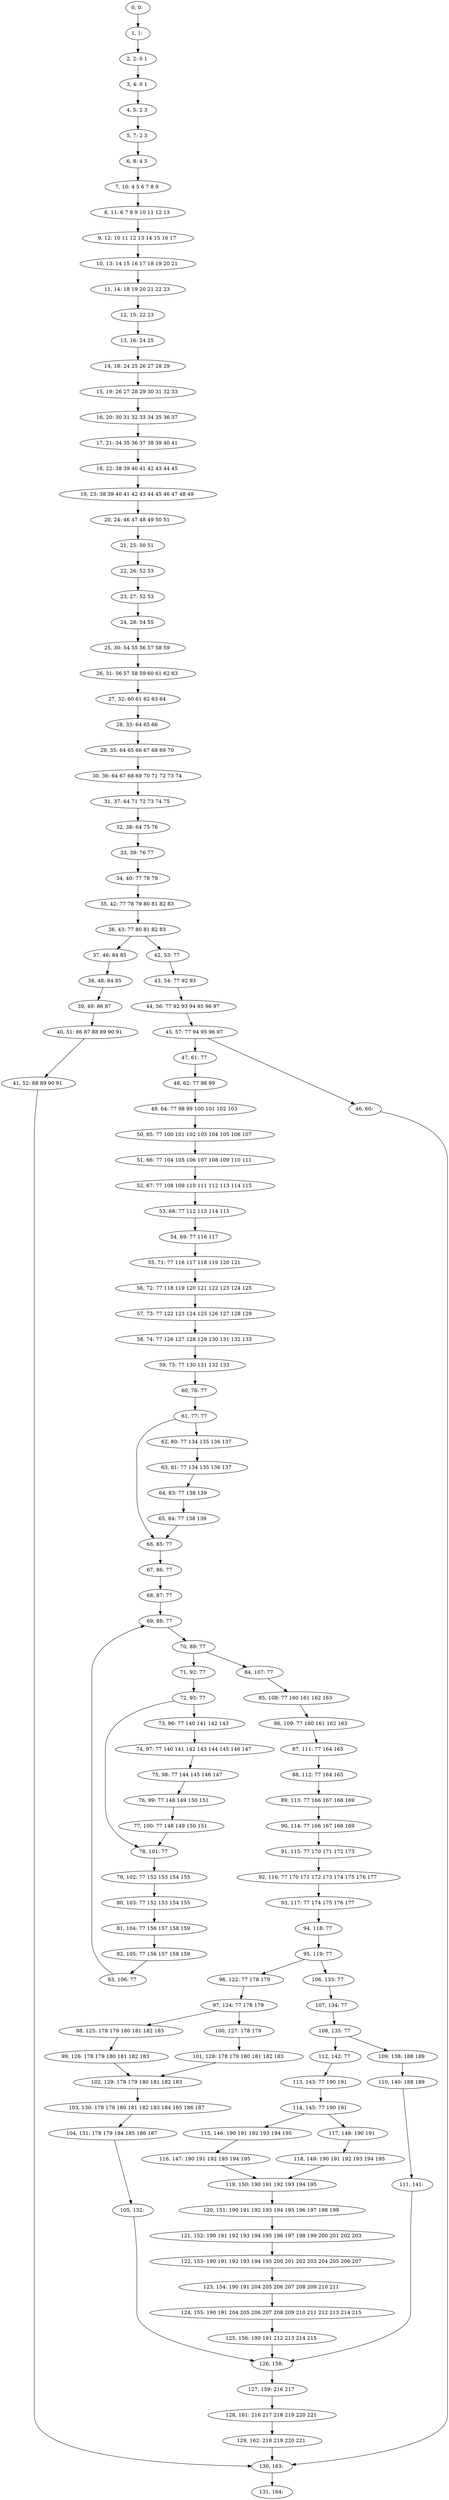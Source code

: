 digraph G {
0[label="0, 0: "];
1[label="1, 1: "];
2[label="2, 2: 0 1 "];
3[label="3, 4: 0 1 "];
4[label="4, 5: 2 3 "];
5[label="5, 7: 2 3 "];
6[label="6, 8: 4 5 "];
7[label="7, 10: 4 5 6 7 8 9 "];
8[label="8, 11: 6 7 8 9 10 11 12 13 "];
9[label="9, 12: 10 11 12 13 14 15 16 17 "];
10[label="10, 13: 14 15 16 17 18 19 20 21 "];
11[label="11, 14: 18 19 20 21 22 23 "];
12[label="12, 15: 22 23 "];
13[label="13, 16: 24 25 "];
14[label="14, 18: 24 25 26 27 28 29 "];
15[label="15, 19: 26 27 28 29 30 31 32 33 "];
16[label="16, 20: 30 31 32 33 34 35 36 37 "];
17[label="17, 21: 34 35 36 37 38 39 40 41 "];
18[label="18, 22: 38 39 40 41 42 43 44 45 "];
19[label="19, 23: 38 39 40 41 42 43 44 45 46 47 48 49 "];
20[label="20, 24: 46 47 48 49 50 51 "];
21[label="21, 25: 50 51 "];
22[label="22, 26: 52 53 "];
23[label="23, 27: 52 53 "];
24[label="24, 28: 54 55 "];
25[label="25, 30: 54 55 56 57 58 59 "];
26[label="26, 31: 56 57 58 59 60 61 62 63 "];
27[label="27, 32: 60 61 62 63 64 "];
28[label="28, 33: 64 65 66 "];
29[label="29, 35: 64 65 66 67 68 69 70 "];
30[label="30, 36: 64 67 68 69 70 71 72 73 74 "];
31[label="31, 37: 64 71 72 73 74 75 "];
32[label="32, 38: 64 75 76 "];
33[label="33, 39: 76 77 "];
34[label="34, 40: 77 78 79 "];
35[label="35, 42: 77 78 79 80 81 82 83 "];
36[label="36, 43: 77 80 81 82 83 "];
37[label="37, 46: 84 85 "];
38[label="38, 48: 84 85 "];
39[label="39, 49: 86 87 "];
40[label="40, 51: 86 87 88 89 90 91 "];
41[label="41, 52: 88 89 90 91 "];
42[label="42, 53: 77 "];
43[label="43, 54: 77 92 93 "];
44[label="44, 56: 77 92 93 94 95 96 97 "];
45[label="45, 57: 77 94 95 96 97 "];
46[label="46, 60: "];
47[label="47, 61: 77 "];
48[label="48, 62: 77 98 99 "];
49[label="49, 64: 77 98 99 100 101 102 103 "];
50[label="50, 65: 77 100 101 102 103 104 105 106 107 "];
51[label="51, 66: 77 104 105 106 107 108 109 110 111 "];
52[label="52, 67: 77 108 109 110 111 112 113 114 115 "];
53[label="53, 68: 77 112 113 114 115 "];
54[label="54, 69: 77 116 117 "];
55[label="55, 71: 77 116 117 118 119 120 121 "];
56[label="56, 72: 77 118 119 120 121 122 123 124 125 "];
57[label="57, 73: 77 122 123 124 125 126 127 128 129 "];
58[label="58, 74: 77 126 127 128 129 130 131 132 133 "];
59[label="59, 75: 77 130 131 132 133 "];
60[label="60, 76: 77 "];
61[label="61, 77: 77 "];
62[label="62, 80: 77 134 135 136 137 "];
63[label="63, 81: 77 134 135 136 137 "];
64[label="64, 83: 77 138 139 "];
65[label="65, 84: 77 138 139 "];
66[label="66, 85: 77 "];
67[label="67, 86: 77 "];
68[label="68, 87: 77 "];
69[label="69, 88: 77 "];
70[label="70, 89: 77 "];
71[label="71, 92: 77 "];
72[label="72, 93: 77 "];
73[label="73, 96: 77 140 141 142 143 "];
74[label="74, 97: 77 140 141 142 143 144 145 146 147 "];
75[label="75, 98: 77 144 145 146 147 "];
76[label="76, 99: 77 148 149 150 151 "];
77[label="77, 100: 77 148 149 150 151 "];
78[label="78, 101: 77 "];
79[label="79, 102: 77 152 153 154 155 "];
80[label="80, 103: 77 152 153 154 155 "];
81[label="81, 104: 77 156 157 158 159 "];
82[label="82, 105: 77 156 157 158 159 "];
83[label="83, 106: 77 "];
84[label="84, 107: 77 "];
85[label="85, 108: 77 160 161 162 163 "];
86[label="86, 109: 77 160 161 162 163 "];
87[label="87, 111: 77 164 165 "];
88[label="88, 112: 77 164 165 "];
89[label="89, 113: 77 166 167 168 169 "];
90[label="90, 114: 77 166 167 168 169 "];
91[label="91, 115: 77 170 171 172 173 "];
92[label="92, 116: 77 170 171 172 173 174 175 176 177 "];
93[label="93, 117: 77 174 175 176 177 "];
94[label="94, 118: 77 "];
95[label="95, 119: 77 "];
96[label="96, 122: 77 178 179 "];
97[label="97, 124: 77 178 179 "];
98[label="98, 125: 178 179 180 181 182 183 "];
99[label="99, 126: 178 179 180 181 182 183 "];
100[label="100, 127: 178 179 "];
101[label="101, 128: 178 179 180 181 182 183 "];
102[label="102, 129: 178 179 180 181 182 183 "];
103[label="103, 130: 178 179 180 181 182 183 184 185 186 187 "];
104[label="104, 131: 178 179 184 185 186 187 "];
105[label="105, 132: "];
106[label="106, 133: 77 "];
107[label="107, 134: 77 "];
108[label="108, 135: 77 "];
109[label="109, 138: 188 189 "];
110[label="110, 140: 188 189 "];
111[label="111, 141: "];
112[label="112, 142: 77 "];
113[label="113, 143: 77 190 191 "];
114[label="114, 145: 77 190 191 "];
115[label="115, 146: 190 191 192 193 194 195 "];
116[label="116, 147: 190 191 192 193 194 195 "];
117[label="117, 148: 190 191 "];
118[label="118, 149: 190 191 192 193 194 195 "];
119[label="119, 150: 190 191 192 193 194 195 "];
120[label="120, 151: 190 191 192 193 194 195 196 197 198 199 "];
121[label="121, 152: 190 191 192 193 194 195 196 197 198 199 200 201 202 203 "];
122[label="122, 153: 190 191 192 193 194 195 200 201 202 203 204 205 206 207 "];
123[label="123, 154: 190 191 204 205 206 207 208 209 210 211 "];
124[label="124, 155: 190 191 204 205 206 207 208 209 210 211 212 213 214 215 "];
125[label="125, 156: 190 191 212 213 214 215 "];
126[label="126, 158: "];
127[label="127, 159: 216 217 "];
128[label="128, 161: 216 217 218 219 220 221 "];
129[label="129, 162: 218 219 220 221 "];
130[label="130, 163: "];
131[label="131, 164: "];
0->1 ;
1->2 ;
2->3 ;
3->4 ;
4->5 ;
5->6 ;
6->7 ;
7->8 ;
8->9 ;
9->10 ;
10->11 ;
11->12 ;
12->13 ;
13->14 ;
14->15 ;
15->16 ;
16->17 ;
17->18 ;
18->19 ;
19->20 ;
20->21 ;
21->22 ;
22->23 ;
23->24 ;
24->25 ;
25->26 ;
26->27 ;
27->28 ;
28->29 ;
29->30 ;
30->31 ;
31->32 ;
32->33 ;
33->34 ;
34->35 ;
35->36 ;
36->37 ;
36->42 ;
37->38 ;
38->39 ;
39->40 ;
40->41 ;
41->130 ;
42->43 ;
43->44 ;
44->45 ;
45->46 ;
45->47 ;
46->130 ;
47->48 ;
48->49 ;
49->50 ;
50->51 ;
51->52 ;
52->53 ;
53->54 ;
54->55 ;
55->56 ;
56->57 ;
57->58 ;
58->59 ;
59->60 ;
60->61 ;
61->62 ;
61->66 ;
62->63 ;
63->64 ;
64->65 ;
65->66 ;
66->67 ;
67->68 ;
68->69 ;
69->70 ;
70->71 ;
70->84 ;
71->72 ;
72->73 ;
72->78 ;
73->74 ;
74->75 ;
75->76 ;
76->77 ;
77->78 ;
78->79 ;
79->80 ;
80->81 ;
81->82 ;
82->83 ;
83->69 ;
84->85 ;
85->86 ;
86->87 ;
87->88 ;
88->89 ;
89->90 ;
90->91 ;
91->92 ;
92->93 ;
93->94 ;
94->95 ;
95->96 ;
95->106 ;
96->97 ;
97->98 ;
97->100 ;
98->99 ;
99->102 ;
100->101 ;
101->102 ;
102->103 ;
103->104 ;
104->105 ;
105->126 ;
106->107 ;
107->108 ;
108->109 ;
108->112 ;
109->110 ;
110->111 ;
111->126 ;
112->113 ;
113->114 ;
114->115 ;
114->117 ;
115->116 ;
116->119 ;
117->118 ;
118->119 ;
119->120 ;
120->121 ;
121->122 ;
122->123 ;
123->124 ;
124->125 ;
125->126 ;
126->127 ;
127->128 ;
128->129 ;
129->130 ;
130->131 ;
}
